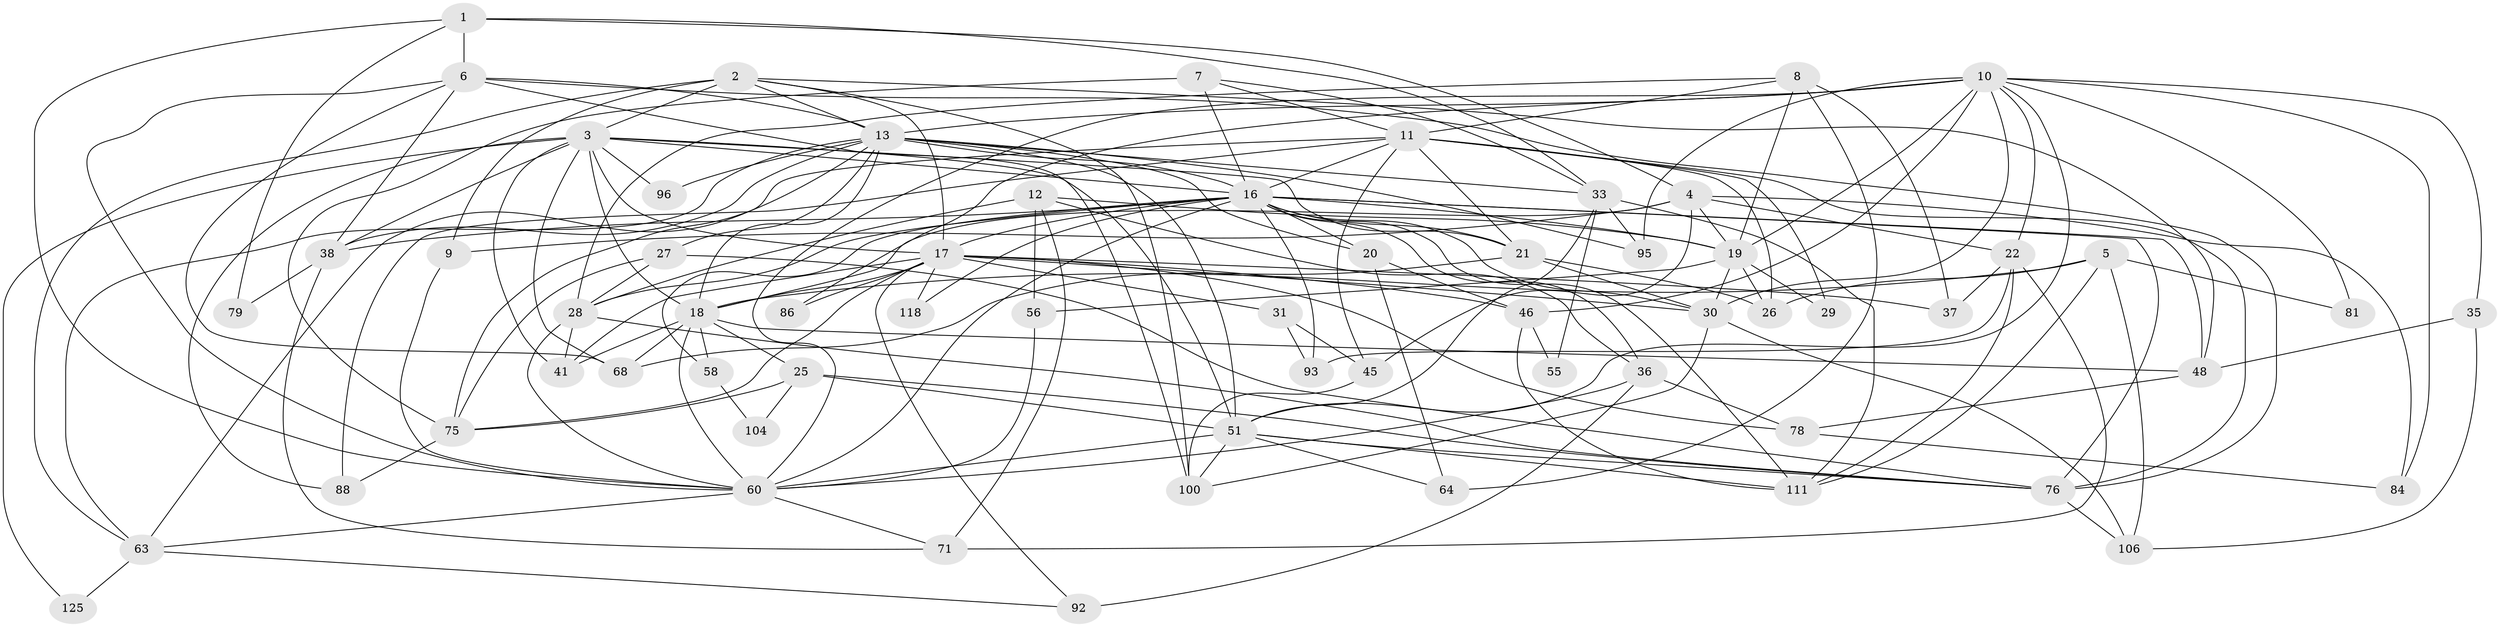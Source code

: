// original degree distribution, {4: 0.30708661417322836, 3: 0.29133858267716534, 7: 0.031496062992125984, 5: 0.14960629921259844, 6: 0.09448818897637795, 2: 0.11023622047244094, 9: 0.015748031496062992}
// Generated by graph-tools (version 1.1) at 2025/15/03/09/25 04:15:03]
// undirected, 63 vertices, 174 edges
graph export_dot {
graph [start="1"]
  node [color=gray90,style=filled];
  1 [super="+69"];
  2 [super="+23+52"];
  3 [super="+119+14"];
  4 [super="+62+66"];
  5;
  6 [super="+115"];
  7;
  8;
  9 [super="+109"];
  10 [super="+53+65"];
  11 [super="+32+89+50"];
  12 [super="+39"];
  13 [super="+90+57+15"];
  16 [super="+87+70+42+24+74"];
  17 [super="+123+40"];
  18 [super="+117+49"];
  19 [super="+83"];
  20 [super="+94"];
  21 [super="+98+103"];
  22 [super="+116+54"];
  25 [super="+67"];
  26;
  27 [super="+34"];
  28 [super="+44"];
  29;
  30 [super="+43"];
  31;
  33 [super="+82"];
  35;
  36 [super="+97"];
  37;
  38;
  41 [super="+110"];
  45;
  46 [super="+91"];
  48 [super="+114"];
  51 [super="+122+61+85"];
  55;
  56;
  58;
  60 [super="+73+105+72"];
  63 [super="+112"];
  64;
  68;
  71;
  75 [super="+80"];
  76 [super="+126+113"];
  78;
  79;
  81;
  84;
  86;
  88;
  92;
  93;
  95;
  96;
  100;
  104;
  106;
  111;
  118;
  125;
  1 -- 79;
  1 -- 6;
  1 -- 33;
  1 -- 4;
  1 -- 60;
  2 -- 17;
  2 -- 3 [weight=3];
  2 -- 100;
  2 -- 9;
  2 -- 13 [weight=2];
  2 -- 63;
  2 -- 48;
  3 -- 21;
  3 -- 96;
  3 -- 17;
  3 -- 18;
  3 -- 68;
  3 -- 125;
  3 -- 41;
  3 -- 51 [weight=2];
  3 -- 16;
  3 -- 38;
  3 -- 88;
  4 -- 19;
  4 -- 84;
  4 -- 9 [weight=2];
  4 -- 45;
  4 -- 22;
  4 -- 18;
  5 -- 111;
  5 -- 26;
  5 -- 81;
  5 -- 106;
  5 -- 18;
  6 -- 100;
  6 -- 76;
  6 -- 68;
  6 -- 38;
  6 -- 13;
  6 -- 60;
  7 -- 33;
  7 -- 75;
  7 -- 11;
  7 -- 16;
  8 -- 11;
  8 -- 37;
  8 -- 64;
  8 -- 19;
  8 -- 28;
  9 -- 60;
  10 -- 35;
  10 -- 84;
  10 -- 22;
  10 -- 86;
  10 -- 30;
  10 -- 81;
  10 -- 51;
  10 -- 46;
  10 -- 95;
  10 -- 13;
  10 -- 19;
  10 -- 60 [weight=2];
  11 -- 88;
  11 -- 29;
  11 -- 63;
  11 -- 21;
  11 -- 76;
  11 -- 26;
  11 -- 45;
  11 -- 16;
  12 -- 71;
  12 -- 36;
  12 -- 56;
  12 -- 19;
  12 -- 28;
  13 -- 63;
  13 -- 96;
  13 -- 18;
  13 -- 38;
  13 -- 95;
  13 -- 16 [weight=3];
  13 -- 75;
  13 -- 33;
  13 -- 51;
  13 -- 27;
  13 -- 20;
  16 -- 118 [weight=2];
  16 -- 36;
  16 -- 38;
  16 -- 76 [weight=2];
  16 -- 48;
  16 -- 19;
  16 -- 20;
  16 -- 58;
  16 -- 28;
  16 -- 93;
  16 -- 30;
  16 -- 21;
  16 -- 111;
  16 -- 17;
  16 -- 60;
  17 -- 31;
  17 -- 78;
  17 -- 92;
  17 -- 18;
  17 -- 37;
  17 -- 41 [weight=2];
  17 -- 46;
  17 -- 118;
  17 -- 86;
  17 -- 30;
  17 -- 75;
  18 -- 58;
  18 -- 41;
  18 -- 25;
  18 -- 48;
  18 -- 68;
  18 -- 60;
  19 -- 56;
  19 -- 26;
  19 -- 29;
  19 -- 30;
  20 -- 64;
  20 -- 46;
  21 -- 26;
  21 -- 68;
  21 -- 30;
  22 -- 93 [weight=2];
  22 -- 37;
  22 -- 111;
  22 -- 71;
  25 -- 104;
  25 -- 75;
  25 -- 51;
  25 -- 76;
  27 -- 75;
  27 -- 76;
  27 -- 28;
  28 -- 76;
  28 -- 41;
  28 -- 60 [weight=2];
  30 -- 100;
  30 -- 106;
  31 -- 93;
  31 -- 45;
  33 -- 55;
  33 -- 111;
  33 -- 95;
  33 -- 51;
  35 -- 48;
  35 -- 106;
  36 -- 92;
  36 -- 78;
  36 -- 60;
  38 -- 71;
  38 -- 79;
  45 -- 100;
  46 -- 55;
  46 -- 111;
  48 -- 78;
  51 -- 64;
  51 -- 76;
  51 -- 100;
  51 -- 60 [weight=2];
  51 -- 111;
  56 -- 60;
  58 -- 104;
  60 -- 71;
  60 -- 63 [weight=2];
  63 -- 92;
  63 -- 125;
  75 -- 88;
  76 -- 106;
  78 -- 84;
}
